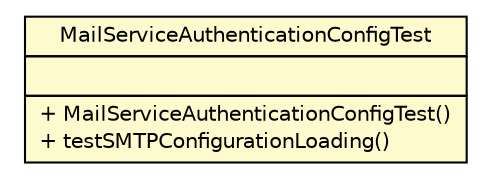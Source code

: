 #!/usr/local/bin/dot
#
# Class diagram 
# Generated by UMLGraph version R5_6 (http://www.umlgraph.org/)
#

digraph G {
	edge [fontname="Helvetica",fontsize=10,labelfontname="Helvetica",labelfontsize=10];
	node [fontname="Helvetica",fontsize=10,shape=plaintext];
	nodesep=0.25;
	ranksep=0.5;
	// broadcaststudio.spring.services.mail.MailServiceAuthenticationConfigTest
	c20 [label=<<table title="broadcaststudio.spring.services.mail.MailServiceAuthenticationConfigTest" border="0" cellborder="1" cellspacing="0" cellpadding="2" port="p" bgcolor="lemonChiffon" href="./MailServiceAuthenticationConfigTest.html">
		<tr><td><table border="0" cellspacing="0" cellpadding="1">
<tr><td align="center" balign="center"> MailServiceAuthenticationConfigTest </td></tr>
		</table></td></tr>
		<tr><td><table border="0" cellspacing="0" cellpadding="1">
<tr><td align="left" balign="left">  </td></tr>
		</table></td></tr>
		<tr><td><table border="0" cellspacing="0" cellpadding="1">
<tr><td align="left" balign="left"> + MailServiceAuthenticationConfigTest() </td></tr>
<tr><td align="left" balign="left"> + testSMTPConfigurationLoading() </td></tr>
		</table></td></tr>
		</table>>, URL="./MailServiceAuthenticationConfigTest.html", fontname="Helvetica", fontcolor="black", fontsize=10.0];
}

